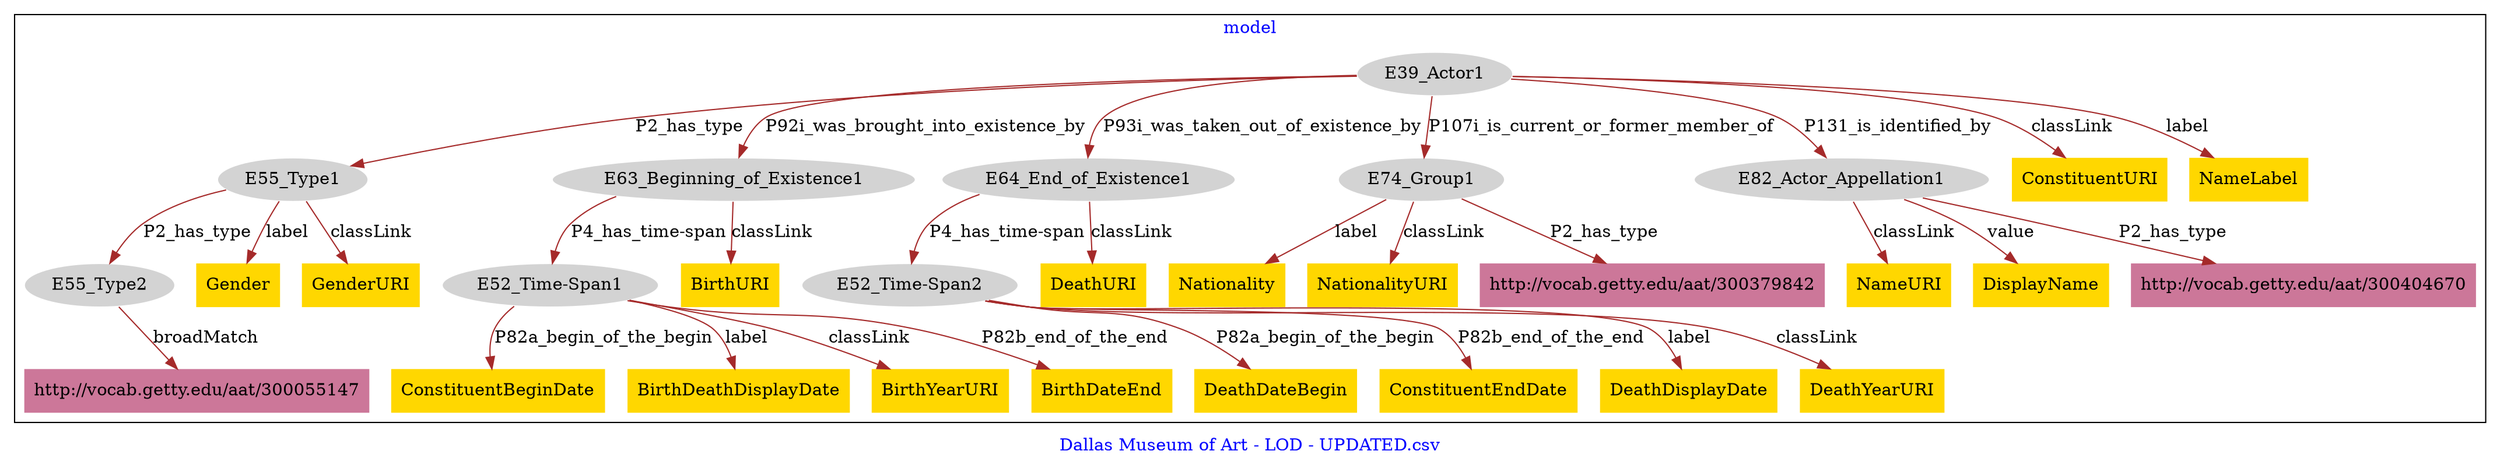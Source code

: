 digraph n0 {
fontcolor="blue"
remincross="true"
label="Dallas Museum of Art - LOD - UPDATED.csv"
subgraph cluster {
label="model"
n2[style="filled",color="white",fillcolor="lightgray",label="E39_Actor1"];
n3[style="filled",color="white",fillcolor="lightgray",label="E55_Type1"];
n4[style="filled",color="white",fillcolor="lightgray",label="E63_Beginning_of_Existence1"];
n5[style="filled",color="white",fillcolor="lightgray",label="E64_End_of_Existence1"];
n6[style="filled",color="white",fillcolor="lightgray",label="E74_Group1"];
n7[style="filled",color="white",fillcolor="lightgray",label="E82_Actor_Appellation1"];
n8[style="filled",color="white",fillcolor="lightgray",label="E55_Type2"];
n9[style="filled",color="white",fillcolor="lightgray",label="E52_Time-Span1"];
n10[style="filled",color="white",fillcolor="lightgray",label="E52_Time-Span2"];
n11[shape="plaintext",style="filled",fillcolor="gold",label="Nationality"];
n12[shape="plaintext",style="filled",fillcolor="gold",label="ConstituentBeginDate"];
n13[shape="plaintext",style="filled",fillcolor="gold",label="BirthDeathDisplayDate"];
n14[shape="plaintext",style="filled",fillcolor="gold",label="NameURI"];
n15[shape="plaintext",style="filled",fillcolor="gold",label="DeathDateBegin"];
n16[shape="plaintext",style="filled",fillcolor="gold",label="DisplayName"];
n17[shape="plaintext",style="filled",fillcolor="gold",label="Gender"];
n18[shape="plaintext",style="filled",fillcolor="gold",label="ConstituentURI"];
n19[shape="plaintext",style="filled",fillcolor="gold",label="ConstituentEndDate"];
n20[shape="plaintext",style="filled",fillcolor="gold",label="DeathDisplayDate"];
n21[shape="plaintext",style="filled",fillcolor="gold",label="BirthYearURI"];
n22[shape="plaintext",style="filled",fillcolor="gold",label="BirthURI"];
n23[shape="plaintext",style="filled",fillcolor="gold",label="NationalityURI"];
n24[shape="plaintext",style="filled",fillcolor="gold",label="GenderURI"];
n25[shape="plaintext",style="filled",fillcolor="gold",label="DeathURI"];
n26[shape="plaintext",style="filled",fillcolor="gold",label="NameLabel"];
n27[shape="plaintext",style="filled",fillcolor="gold",label="BirthDateEnd"];
n28[shape="plaintext",style="filled",fillcolor="gold",label="DeathYearURI"];
n29[shape="plaintext",style="filled",fillcolor="#CC7799",label="http://vocab.getty.edu/aat/300404670"];
n30[shape="plaintext",style="filled",fillcolor="#CC7799",label="http://vocab.getty.edu/aat/300379842"];
n31[shape="plaintext",style="filled",fillcolor="#CC7799",label="http://vocab.getty.edu/aat/300055147"];
}
n2 -> n3[color="brown",fontcolor="black",label="P2_has_type"]
n2 -> n4[color="brown",fontcolor="black",label="P92i_was_brought_into_existence_by"]
n2 -> n5[color="brown",fontcolor="black",label="P93i_was_taken_out_of_existence_by"]
n2 -> n6[color="brown",fontcolor="black",label="P107i_is_current_or_former_member_of"]
n2 -> n7[color="brown",fontcolor="black",label="P131_is_identified_by"]
n3 -> n8[color="brown",fontcolor="black",label="P2_has_type"]
n4 -> n9[color="brown",fontcolor="black",label="P4_has_time-span"]
n5 -> n10[color="brown",fontcolor="black",label="P4_has_time-span"]
n6 -> n11[color="brown",fontcolor="black",label="label"]
n9 -> n12[color="brown",fontcolor="black",label="P82a_begin_of_the_begin"]
n9 -> n13[color="brown",fontcolor="black",label="label"]
n7 -> n14[color="brown",fontcolor="black",label="classLink"]
n10 -> n15[color="brown",fontcolor="black",label="P82a_begin_of_the_begin"]
n7 -> n16[color="brown",fontcolor="black",label="value"]
n3 -> n17[color="brown",fontcolor="black",label="label"]
n2 -> n18[color="brown",fontcolor="black",label="classLink"]
n10 -> n19[color="brown",fontcolor="black",label="P82b_end_of_the_end"]
n10 -> n20[color="brown",fontcolor="black",label="label"]
n9 -> n21[color="brown",fontcolor="black",label="classLink"]
n4 -> n22[color="brown",fontcolor="black",label="classLink"]
n6 -> n23[color="brown",fontcolor="black",label="classLink"]
n3 -> n24[color="brown",fontcolor="black",label="classLink"]
n5 -> n25[color="brown",fontcolor="black",label="classLink"]
n2 -> n26[color="brown",fontcolor="black",label="label"]
n9 -> n27[color="brown",fontcolor="black",label="P82b_end_of_the_end"]
n10 -> n28[color="brown",fontcolor="black",label="classLink"]
n7 -> n29[color="brown",fontcolor="black",label="P2_has_type"]
n6 -> n30[color="brown",fontcolor="black",label="P2_has_type"]
n8 -> n31[color="brown",fontcolor="black",label="broadMatch"]
}
